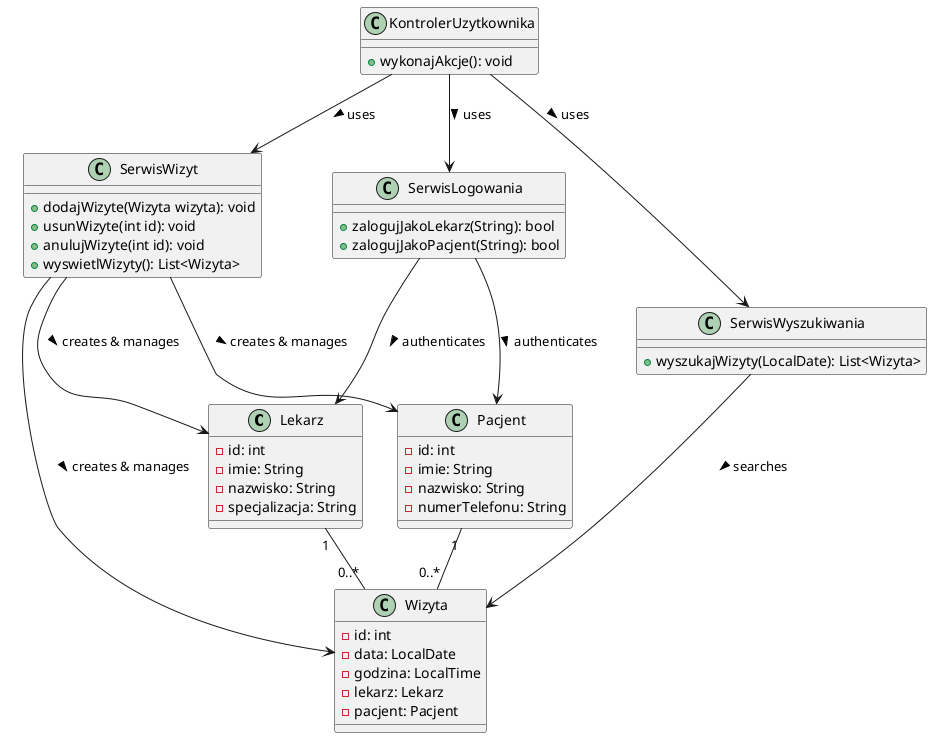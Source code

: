 @startuml

' Define classes
class Lekarz {
  - id: int
  - imie: String
  - nazwisko: String
  - specjalizacja: String
}

class Pacjent {
  - id: int
  - imie: String
  - nazwisko: String
  - numerTelefonu: String
}

class Wizyta {
  - id: int
  - data: LocalDate
  - godzina: LocalTime
  - lekarz: Lekarz
  - pacjent: Pacjent
}

' Define services
class SerwisWizyt {
  + dodajWizyte(Wizyta wizyta): void
  + usunWizyte(int id): void
  + anulujWizyte(int id): void
  + wyswietlWizyty(): List<Wizyta>
}

class SerwisLogowania {
  + zalogujJakoLekarz(String): bool
  + zalogujJakoPacjent(String): bool
}

class SerwisWyszukiwania {
  + wyszukajWizyty(LocalDate): List<Wizyta>
}

' Define controllers
class KontrolerUzytkownika {
  + wykonajAkcje(): void
}

' Associations between classes and services
SerwisWizyt --> Lekarz : creates & manages >
SerwisWizyt --> Pacjent : creates & manages >
SerwisWizyt --> Wizyta : creates & manages >
SerwisLogowania --> Lekarz : authenticates >
SerwisLogowania --> Pacjent : authenticates >
SerwisWyszukiwania --> Wizyta : searches >
KontrolerUzytkownika --> SerwisWizyt : uses >
KontrolerUzytkownika --> SerwisLogowania : uses >
KontrolerUzytkownika --> SerwisWyszukiwania : uses >

' Associations between entities
Lekarz "1" -- "0..*" Wizyta
Pacjent "1" -- "0..*" Wizyta

@enduml
